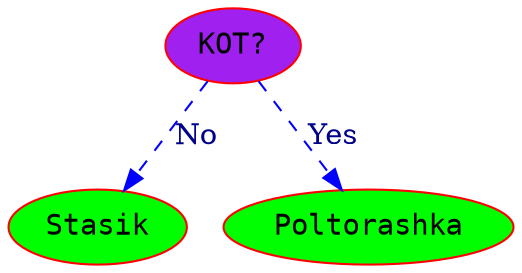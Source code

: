 digraph akinator {
node [color = Red, fontname = Courier, style = filled, shape=ellipse, fillcolor = purple]
edge [color=Blue, style=dashed]
Stasik [label = "Stasik", style = filled, fillcolor = green]
"КОТ?" -> "Stasik" [label="No", fontcolor=darkblue]
Poltorashka [label = "Poltorashka", fillcolor = green]
"КОТ?" -> "Poltorashka" [label="Yes", fontcolor=darkblue]
"КОТ?" [label = "КОТ?",style = filled, fillcolor = purple] 
}